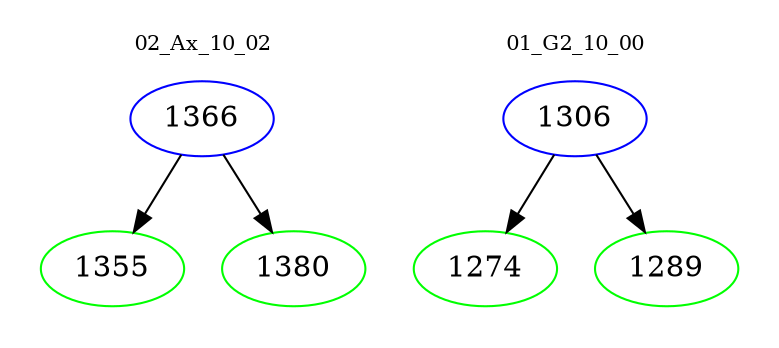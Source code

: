 digraph{
subgraph cluster_0 {
color = white
label = "02_Ax_10_02";
fontsize=10;
T0_1366 [label="1366", color="blue"]
T0_1366 -> T0_1355 [color="black"]
T0_1355 [label="1355", color="green"]
T0_1366 -> T0_1380 [color="black"]
T0_1380 [label="1380", color="green"]
}
subgraph cluster_1 {
color = white
label = "01_G2_10_00";
fontsize=10;
T1_1306 [label="1306", color="blue"]
T1_1306 -> T1_1274 [color="black"]
T1_1274 [label="1274", color="green"]
T1_1306 -> T1_1289 [color="black"]
T1_1289 [label="1289", color="green"]
}
}
